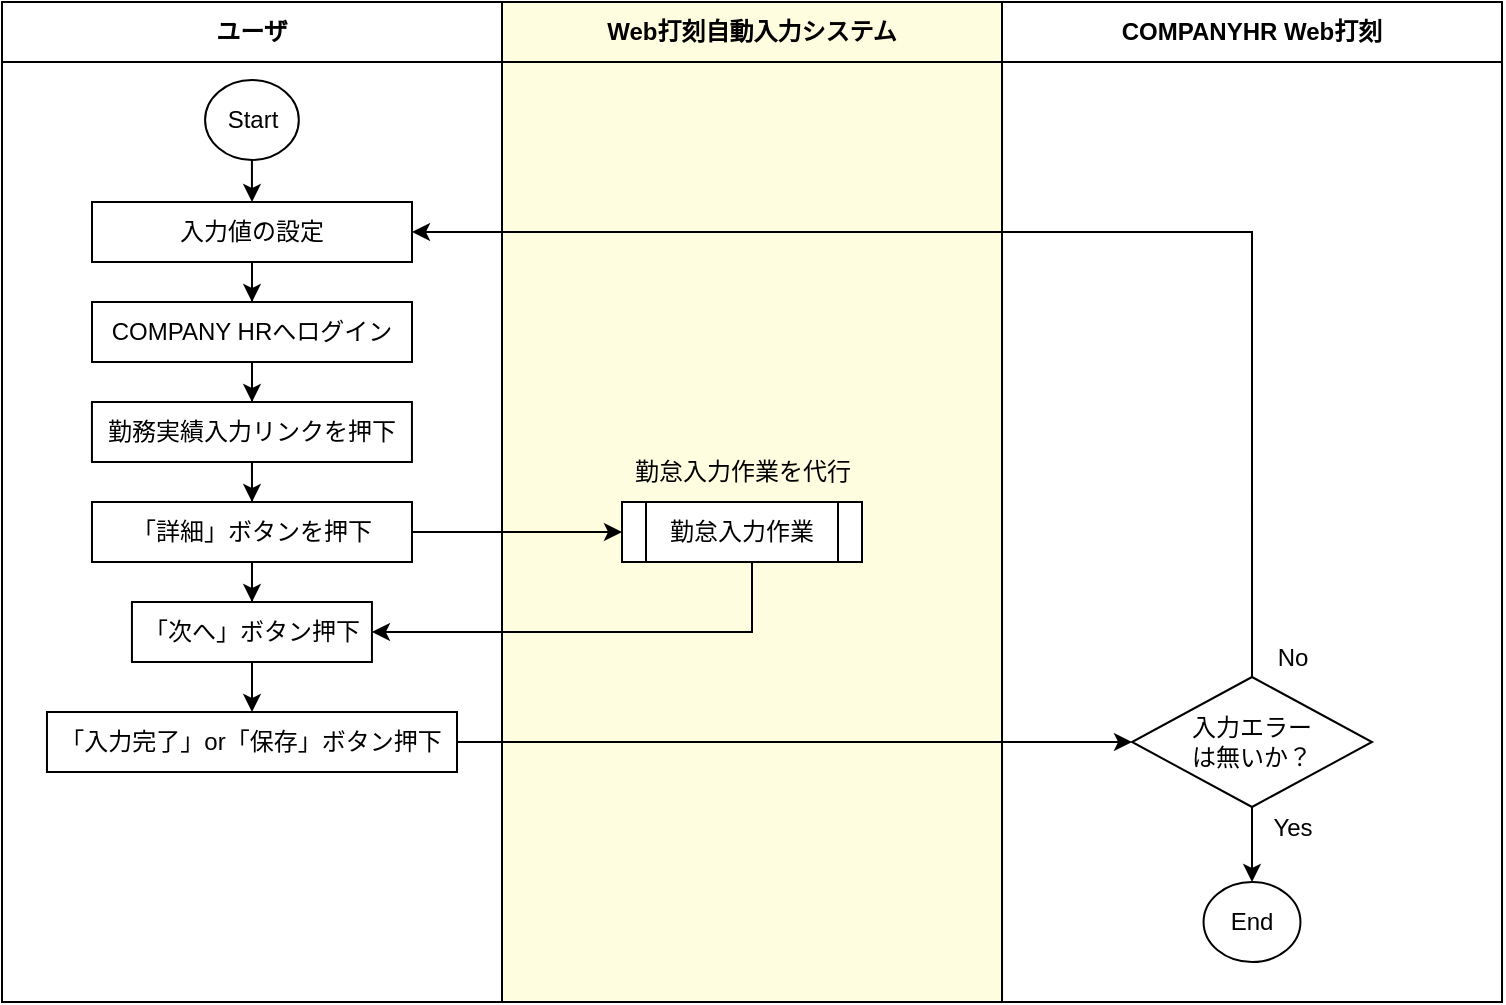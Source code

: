 <mxfile version="13.1.3">
    <diagram id="6hGFLwfOUW9BJ-s0fimq" name="Page-1">
        <mxGraphModel dx="1425" dy="678" grid="1" gridSize="10" guides="1" tooltips="1" connect="1" arrows="1" fold="1" page="1" pageScale="1" pageWidth="750" pageHeight="500" math="0" shadow="0">
            <root>
                <mxCell id="0"/>
                <mxCell id="1" parent="0"/>
                <mxCell id="75" value="" style="rounded=0;whiteSpace=wrap;html=1;" parent="1" vertex="1">
                    <mxGeometry x="500.01" y="525" width="250" height="475" as="geometry"/>
                </mxCell>
                <mxCell id="74" value="" style="rounded=0;whiteSpace=wrap;html=1;fillColor=#FFFDE0;" parent="1" vertex="1">
                    <mxGeometry x="250" y="530" width="250" height="470" as="geometry"/>
                </mxCell>
                <mxCell id="2" value="&lt;b&gt;ユーザ&lt;/b&gt;" style="rounded=0;whiteSpace=wrap;html=1;" parent="1" vertex="1">
                    <mxGeometry y="500" width="250" height="30" as="geometry"/>
                </mxCell>
                <mxCell id="3" value="&lt;b&gt;Web打刻自動入力システム&lt;/b&gt;" style="rounded=0;whiteSpace=wrap;html=1;fillColor=#FFFDE0;" parent="1" vertex="1">
                    <mxGeometry x="250" y="500" width="250" height="30" as="geometry"/>
                </mxCell>
                <mxCell id="5" value="" style="rounded=0;whiteSpace=wrap;html=1;" parent="1" vertex="1">
                    <mxGeometry x="2.842e-14" y="530" width="250" height="470" as="geometry"/>
                </mxCell>
                <mxCell id="85" style="edgeStyle=orthogonalEdgeStyle;rounded=0;orthogonalLoop=1;jettySize=auto;html=1;entryX=1;entryY=0.5;entryDx=0;entryDy=0;" edge="1" parent="1" source="7" target="20">
                    <mxGeometry relative="1" as="geometry">
                        <Array as="points">
                            <mxPoint x="375" y="815"/>
                        </Array>
                    </mxGeometry>
                </mxCell>
                <mxCell id="7" value="勤怠入力作業" style="shape=process;whiteSpace=wrap;html=1;backgroundOutline=1;" parent="1" vertex="1">
                    <mxGeometry x="310" y="750" width="120" height="30" as="geometry"/>
                </mxCell>
                <mxCell id="93" style="edgeStyle=orthogonalEdgeStyle;rounded=0;orthogonalLoop=1;jettySize=auto;html=1;exitX=0.5;exitY=1;exitDx=0;exitDy=0;entryX=0.5;entryY=0;entryDx=0;entryDy=0;" edge="1" parent="1" source="8" target="61">
                    <mxGeometry relative="1" as="geometry"/>
                </mxCell>
                <mxCell id="8" value="Start" style="ellipse;whiteSpace=wrap;html=1;" parent="1" vertex="1">
                    <mxGeometry x="101.54" y="539" width="46.87" height="40" as="geometry"/>
                </mxCell>
                <mxCell id="83" style="edgeStyle=orthogonalEdgeStyle;rounded=0;orthogonalLoop=1;jettySize=auto;html=1;exitX=0.5;exitY=0;exitDx=0;exitDy=0;entryX=1;entryY=0.5;entryDx=0;entryDy=0;" edge="1" parent="1" source="10" target="61">
                    <mxGeometry relative="1" as="geometry"/>
                </mxCell>
                <mxCell id="92" style="edgeStyle=orthogonalEdgeStyle;rounded=0;orthogonalLoop=1;jettySize=auto;html=1;" edge="1" parent="1" source="10" target="71">
                    <mxGeometry relative="1" as="geometry"/>
                </mxCell>
                <mxCell id="10" value="入力エラー&lt;br&gt;は無いか？" style="rhombus;whiteSpace=wrap;html=1;" parent="1" vertex="1">
                    <mxGeometry x="565.01" y="837.5" width="120" height="65" as="geometry"/>
                </mxCell>
                <mxCell id="44" style="edgeStyle=orthogonalEdgeStyle;rounded=0;orthogonalLoop=1;jettySize=auto;html=1;" parent="1" source="20" target="43" edge="1">
                    <mxGeometry relative="1" as="geometry"/>
                </mxCell>
                <mxCell id="20" value="「次へ」ボタン押下" style="rounded=0;whiteSpace=wrap;html=1;" parent="1" vertex="1">
                    <mxGeometry x="64.97" y="800" width="120" height="30" as="geometry"/>
                </mxCell>
                <mxCell id="37" style="edgeStyle=orthogonalEdgeStyle;rounded=0;orthogonalLoop=1;jettySize=auto;html=1;" parent="1" source="24" target="34" edge="1">
                    <mxGeometry relative="1" as="geometry"/>
                </mxCell>
                <mxCell id="24" value="COMPANY HRへログイン" style="rounded=0;whiteSpace=wrap;html=1;" parent="1" vertex="1">
                    <mxGeometry x="45.0" y="650" width="160" height="30" as="geometry"/>
                </mxCell>
                <mxCell id="28" value="Yes" style="text;html=1;align=center;verticalAlign=middle;resizable=0;points=[];autosize=1;" parent="1" vertex="1">
                    <mxGeometry x="630" y="902.5" width="30" height="20" as="geometry"/>
                </mxCell>
                <mxCell id="29" value="No" style="text;html=1;align=center;verticalAlign=middle;resizable=0;points=[];autosize=1;" parent="1" vertex="1">
                    <mxGeometry x="630" y="817.5" width="30" height="20" as="geometry"/>
                </mxCell>
                <mxCell id="38" style="edgeStyle=orthogonalEdgeStyle;rounded=0;orthogonalLoop=1;jettySize=auto;html=1;exitX=0.5;exitY=1;exitDx=0;exitDy=0;" parent="1" source="34" target="36" edge="1">
                    <mxGeometry relative="1" as="geometry"/>
                </mxCell>
                <mxCell id="34" value="勤務実績入力リンクを押下" style="rounded=0;whiteSpace=wrap;html=1;" parent="1" vertex="1">
                    <mxGeometry x="44.97" y="700" width="160" height="30" as="geometry"/>
                </mxCell>
                <mxCell id="89" style="edgeStyle=orthogonalEdgeStyle;rounded=0;orthogonalLoop=1;jettySize=auto;html=1;entryX=0;entryY=0.5;entryDx=0;entryDy=0;" edge="1" parent="1" source="36" target="7">
                    <mxGeometry relative="1" as="geometry"/>
                </mxCell>
                <mxCell id="90" style="edgeStyle=orthogonalEdgeStyle;rounded=0;orthogonalLoop=1;jettySize=auto;html=1;exitX=0.5;exitY=1;exitDx=0;exitDy=0;" edge="1" parent="1" source="36" target="20">
                    <mxGeometry relative="1" as="geometry"/>
                </mxCell>
                <mxCell id="36" value="「詳細」ボタンを押下" style="rounded=0;whiteSpace=wrap;html=1;" parent="1" vertex="1">
                    <mxGeometry x="44.99" y="750" width="160" height="30" as="geometry"/>
                </mxCell>
                <mxCell id="82" style="edgeStyle=orthogonalEdgeStyle;rounded=0;orthogonalLoop=1;jettySize=auto;html=1;entryX=0;entryY=0.5;entryDx=0;entryDy=0;" edge="1" parent="1" source="43" target="10">
                    <mxGeometry relative="1" as="geometry">
                        <Array as="points">
                            <mxPoint x="565" y="870"/>
                        </Array>
                    </mxGeometry>
                </mxCell>
                <mxCell id="43" value="「入力完了」or「保存」ボタン押下" style="rounded=0;whiteSpace=wrap;html=1;" parent="1" vertex="1">
                    <mxGeometry x="22.49" y="855" width="205.01" height="30" as="geometry"/>
                </mxCell>
                <mxCell id="54" value="&lt;b&gt;COMPANYHR Web打刻&lt;/b&gt;" style="rounded=0;whiteSpace=wrap;html=1;" parent="1" vertex="1">
                    <mxGeometry x="500" y="500" width="250" height="30" as="geometry"/>
                </mxCell>
                <mxCell id="78" style="edgeStyle=orthogonalEdgeStyle;rounded=0;orthogonalLoop=1;jettySize=auto;html=1;" edge="1" parent="1" source="61" target="24">
                    <mxGeometry relative="1" as="geometry"/>
                </mxCell>
                <mxCell id="61" value="入力値の設定" style="rounded=0;whiteSpace=wrap;html=1;" parent="1" vertex="1">
                    <mxGeometry x="45" y="600" width="160" height="30" as="geometry"/>
                </mxCell>
                <mxCell id="71" value="End" style="ellipse;whiteSpace=wrap;html=1;" parent="1" vertex="1">
                    <mxGeometry x="600.78" y="940" width="48.45" height="40" as="geometry"/>
                </mxCell>
                <mxCell id="79" value="勤怠入力作業を代行" style="text;html=1;align=center;verticalAlign=middle;resizable=0;points=[];autosize=1;" vertex="1" parent="1">
                    <mxGeometry x="310" y="725" width="120" height="20" as="geometry"/>
                </mxCell>
            </root>
        </mxGraphModel>
    </diagram>
</mxfile>